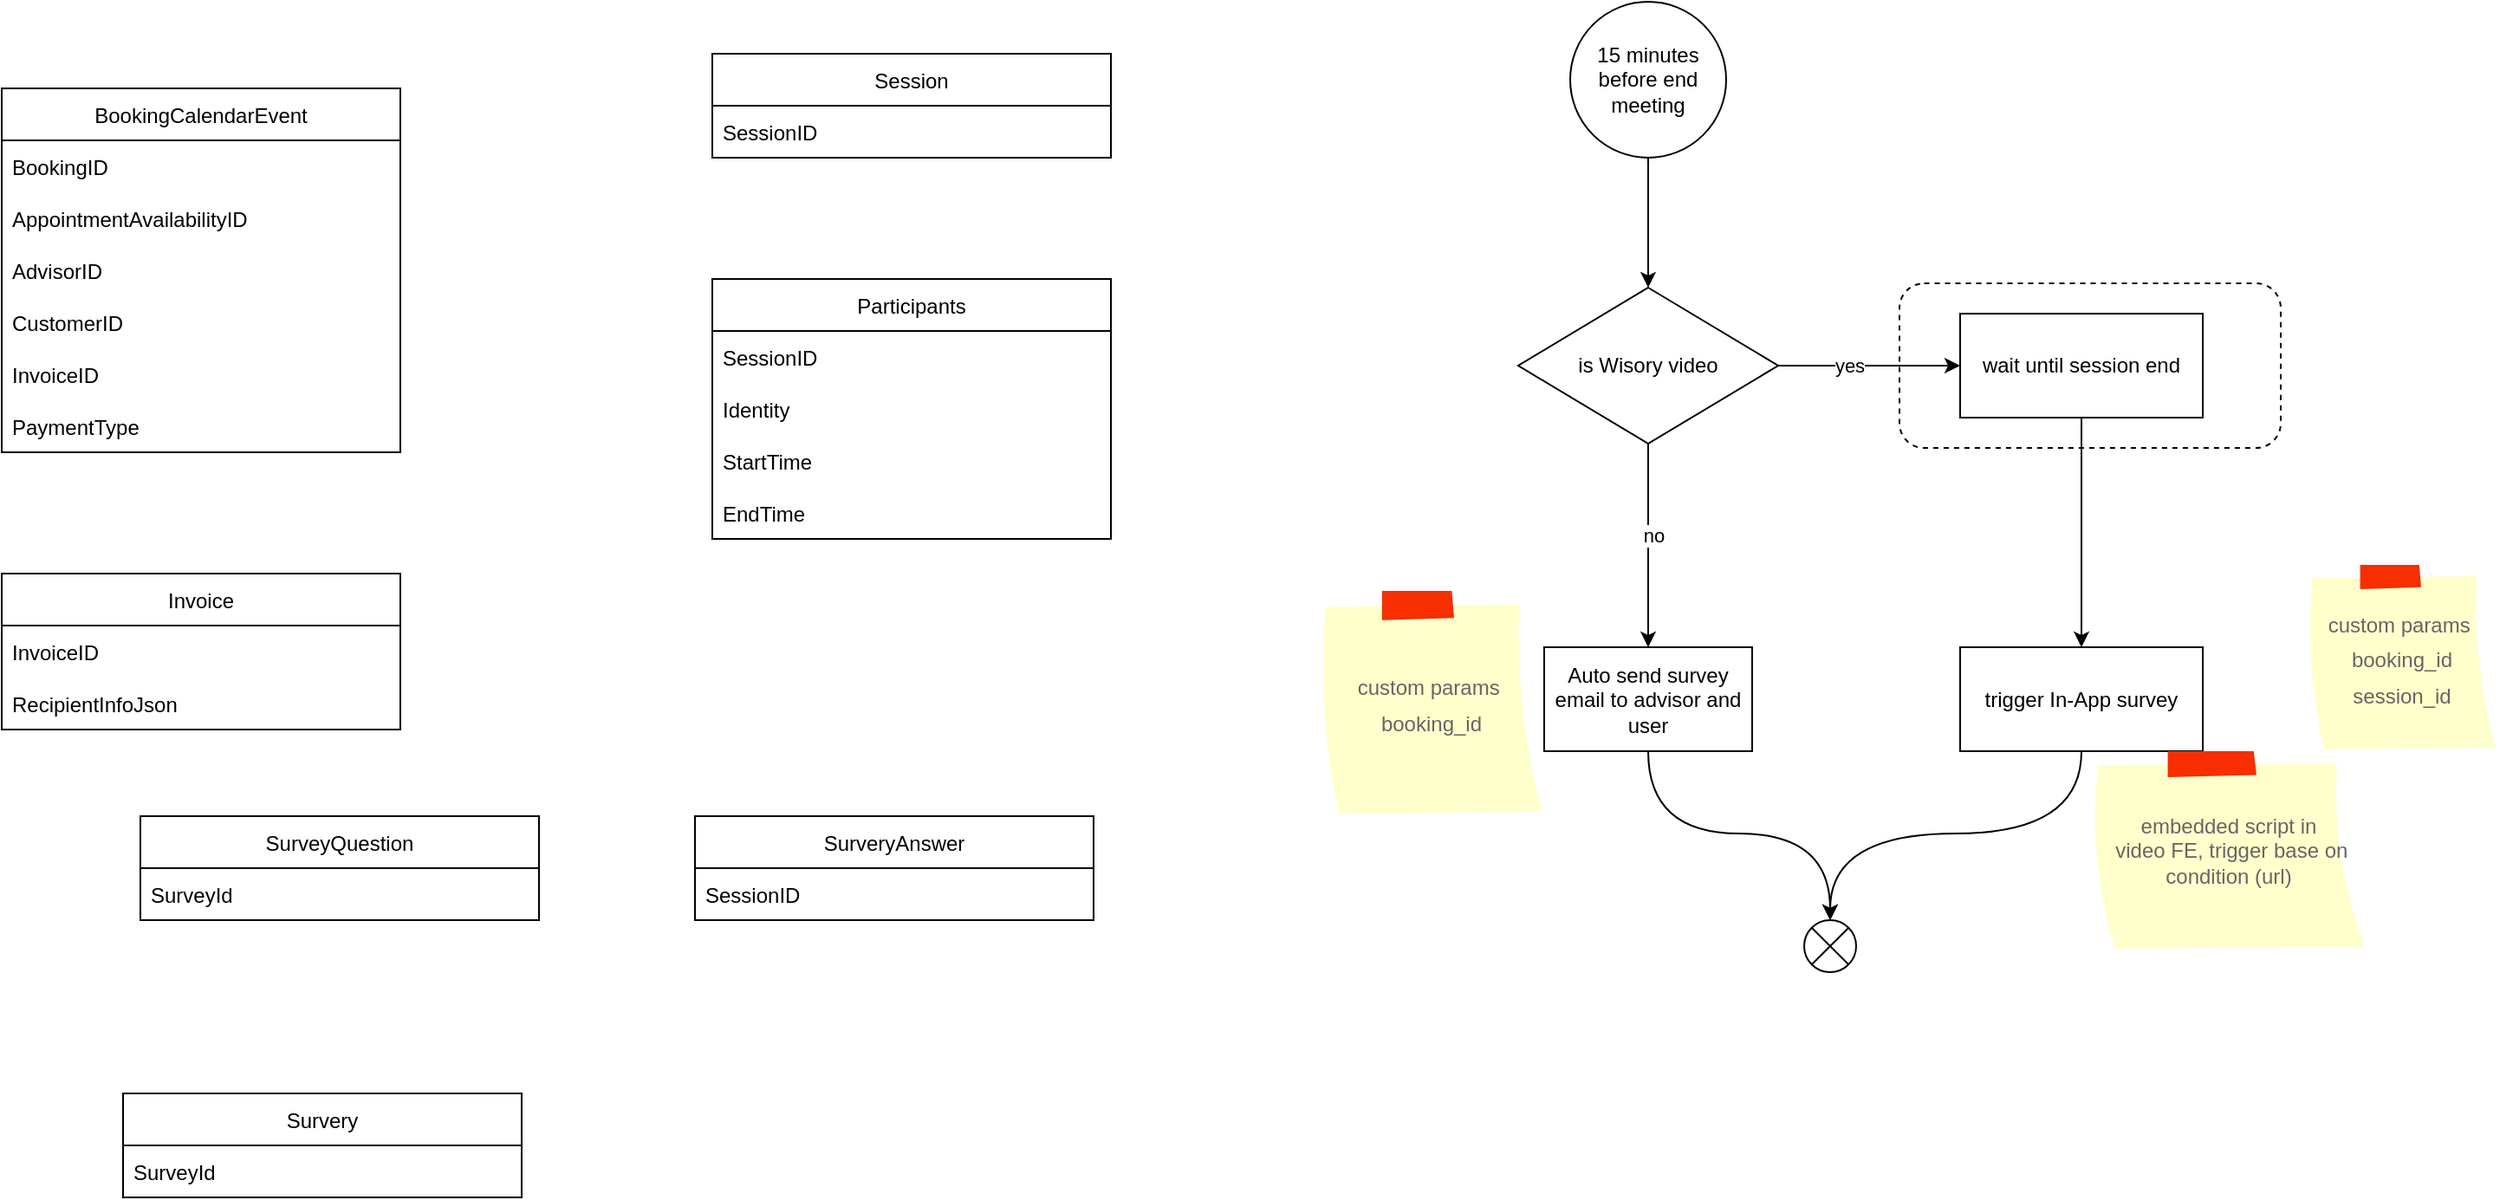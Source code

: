 <mxfile version="17.1.3" type="github">
  <diagram id="lfYgqpBOch2WVpcmcgR3" name="Page-1">
    <mxGraphModel dx="1186" dy="669" grid="1" gridSize="10" guides="1" tooltips="1" connect="1" arrows="1" fold="1" page="1" pageScale="1" pageWidth="850" pageHeight="1100" math="0" shadow="0">
      <root>
        <mxCell id="0" />
        <mxCell id="1" parent="0" />
        <mxCell id="4CbpwEWaP5cOC91pDzxV-26" value="" style="rounded=1;whiteSpace=wrap;html=1;fontSize=12;fontColor=#666666;dashed=1;fillColor=none;" vertex="1" parent="1">
          <mxGeometry x="1165" y="192.5" width="220" height="95" as="geometry" />
        </mxCell>
        <mxCell id="_nOZ630G-RLL8ivHzCJn-2" value="BookingCalendarEvent" style="swimlane;fontStyle=0;childLayout=stackLayout;horizontal=1;startSize=30;horizontalStack=0;resizeParent=1;resizeParentMax=0;resizeLast=0;collapsible=1;marginBottom=0;" parent="1" vertex="1">
          <mxGeometry x="70" y="80" width="230" height="210" as="geometry" />
        </mxCell>
        <mxCell id="_nOZ630G-RLL8ivHzCJn-3" value="BookingID" style="text;strokeColor=none;fillColor=none;align=left;verticalAlign=middle;spacingLeft=4;spacingRight=4;overflow=hidden;points=[[0,0.5],[1,0.5]];portConstraint=eastwest;rotatable=0;" parent="_nOZ630G-RLL8ivHzCJn-2" vertex="1">
          <mxGeometry y="30" width="230" height="30" as="geometry" />
        </mxCell>
        <mxCell id="_nOZ630G-RLL8ivHzCJn-4" value="AppointmentAvailabilityID" style="text;strokeColor=none;fillColor=none;align=left;verticalAlign=middle;spacingLeft=4;spacingRight=4;overflow=hidden;points=[[0,0.5],[1,0.5]];portConstraint=eastwest;rotatable=0;" parent="_nOZ630G-RLL8ivHzCJn-2" vertex="1">
          <mxGeometry y="60" width="230" height="30" as="geometry" />
        </mxCell>
        <mxCell id="_nOZ630G-RLL8ivHzCJn-5" value="AdvisorID" style="text;strokeColor=none;fillColor=none;align=left;verticalAlign=middle;spacingLeft=4;spacingRight=4;overflow=hidden;points=[[0,0.5],[1,0.5]];portConstraint=eastwest;rotatable=0;" parent="_nOZ630G-RLL8ivHzCJn-2" vertex="1">
          <mxGeometry y="90" width="230" height="30" as="geometry" />
        </mxCell>
        <mxCell id="_nOZ630G-RLL8ivHzCJn-10" value="CustomerID" style="text;strokeColor=none;fillColor=none;align=left;verticalAlign=middle;spacingLeft=4;spacingRight=4;overflow=hidden;points=[[0,0.5],[1,0.5]];portConstraint=eastwest;rotatable=0;" parent="_nOZ630G-RLL8ivHzCJn-2" vertex="1">
          <mxGeometry y="120" width="230" height="30" as="geometry" />
        </mxCell>
        <mxCell id="_nOZ630G-RLL8ivHzCJn-11" value="InvoiceID" style="text;strokeColor=none;fillColor=none;align=left;verticalAlign=middle;spacingLeft=4;spacingRight=4;overflow=hidden;points=[[0,0.5],[1,0.5]];portConstraint=eastwest;rotatable=0;" parent="_nOZ630G-RLL8ivHzCJn-2" vertex="1">
          <mxGeometry y="150" width="230" height="30" as="geometry" />
        </mxCell>
        <mxCell id="_nOZ630G-RLL8ivHzCJn-18" value="PaymentType" style="text;strokeColor=none;fillColor=none;align=left;verticalAlign=middle;spacingLeft=4;spacingRight=4;overflow=hidden;points=[[0,0.5],[1,0.5]];portConstraint=eastwest;rotatable=0;" parent="_nOZ630G-RLL8ivHzCJn-2" vertex="1">
          <mxGeometry y="180" width="230" height="30" as="geometry" />
        </mxCell>
        <mxCell id="_nOZ630G-RLL8ivHzCJn-12" value="Invoice" style="swimlane;fontStyle=0;childLayout=stackLayout;horizontal=1;startSize=30;horizontalStack=0;resizeParent=1;resizeParentMax=0;resizeLast=0;collapsible=1;marginBottom=0;" parent="1" vertex="1">
          <mxGeometry x="70" y="360" width="230" height="90" as="geometry" />
        </mxCell>
        <mxCell id="_nOZ630G-RLL8ivHzCJn-13" value="InvoiceID" style="text;strokeColor=none;fillColor=none;align=left;verticalAlign=middle;spacingLeft=4;spacingRight=4;overflow=hidden;points=[[0,0.5],[1,0.5]];portConstraint=eastwest;rotatable=0;" parent="_nOZ630G-RLL8ivHzCJn-12" vertex="1">
          <mxGeometry y="30" width="230" height="30" as="geometry" />
        </mxCell>
        <mxCell id="_nOZ630G-RLL8ivHzCJn-14" value="RecipientInfoJson" style="text;strokeColor=none;fillColor=none;align=left;verticalAlign=middle;spacingLeft=4;spacingRight=4;overflow=hidden;points=[[0,0.5],[1,0.5]];portConstraint=eastwest;rotatable=0;" parent="_nOZ630G-RLL8ivHzCJn-12" vertex="1">
          <mxGeometry y="60" width="230" height="30" as="geometry" />
        </mxCell>
        <mxCell id="_nOZ630G-RLL8ivHzCJn-19" value="Session" style="swimlane;fontStyle=0;childLayout=stackLayout;horizontal=1;startSize=30;horizontalStack=0;resizeParent=1;resizeParentMax=0;resizeLast=0;collapsible=1;marginBottom=0;" parent="1" vertex="1">
          <mxGeometry x="480" y="60" width="230" height="60" as="geometry" />
        </mxCell>
        <mxCell id="_nOZ630G-RLL8ivHzCJn-20" value="SessionID" style="text;strokeColor=none;fillColor=none;align=left;verticalAlign=middle;spacingLeft=4;spacingRight=4;overflow=hidden;points=[[0,0.5],[1,0.5]];portConstraint=eastwest;rotatable=0;" parent="_nOZ630G-RLL8ivHzCJn-19" vertex="1">
          <mxGeometry y="30" width="230" height="30" as="geometry" />
        </mxCell>
        <mxCell id="_nOZ630G-RLL8ivHzCJn-26" value="Participants" style="swimlane;fontStyle=0;childLayout=stackLayout;horizontal=1;startSize=30;horizontalStack=0;resizeParent=1;resizeParentMax=0;resizeLast=0;collapsible=1;marginBottom=0;" parent="1" vertex="1">
          <mxGeometry x="480" y="190" width="230" height="150" as="geometry" />
        </mxCell>
        <mxCell id="_nOZ630G-RLL8ivHzCJn-27" value="SessionID" style="text;strokeColor=none;fillColor=none;align=left;verticalAlign=middle;spacingLeft=4;spacingRight=4;overflow=hidden;points=[[0,0.5],[1,0.5]];portConstraint=eastwest;rotatable=0;" parent="_nOZ630G-RLL8ivHzCJn-26" vertex="1">
          <mxGeometry y="30" width="230" height="30" as="geometry" />
        </mxCell>
        <mxCell id="_nOZ630G-RLL8ivHzCJn-28" value="Identity" style="text;strokeColor=none;fillColor=none;align=left;verticalAlign=middle;spacingLeft=4;spacingRight=4;overflow=hidden;points=[[0,0.5],[1,0.5]];portConstraint=eastwest;rotatable=0;" parent="_nOZ630G-RLL8ivHzCJn-26" vertex="1">
          <mxGeometry y="60" width="230" height="30" as="geometry" />
        </mxCell>
        <mxCell id="_nOZ630G-RLL8ivHzCJn-29" value="StartTime" style="text;strokeColor=none;fillColor=none;align=left;verticalAlign=middle;spacingLeft=4;spacingRight=4;overflow=hidden;points=[[0,0.5],[1,0.5]];portConstraint=eastwest;rotatable=0;" parent="_nOZ630G-RLL8ivHzCJn-26" vertex="1">
          <mxGeometry y="90" width="230" height="30" as="geometry" />
        </mxCell>
        <mxCell id="_nOZ630G-RLL8ivHzCJn-30" value="EndTime" style="text;strokeColor=none;fillColor=none;align=left;verticalAlign=middle;spacingLeft=4;spacingRight=4;overflow=hidden;points=[[0,0.5],[1,0.5]];portConstraint=eastwest;rotatable=0;" parent="_nOZ630G-RLL8ivHzCJn-26" vertex="1">
          <mxGeometry y="120" width="230" height="30" as="geometry" />
        </mxCell>
        <mxCell id="_nOZ630G-RLL8ivHzCJn-32" value="SurveyQuestion" style="swimlane;fontStyle=0;childLayout=stackLayout;horizontal=1;startSize=30;horizontalStack=0;resizeParent=1;resizeParentMax=0;resizeLast=0;collapsible=1;marginBottom=0;" parent="1" vertex="1">
          <mxGeometry x="150" y="500" width="230" height="60" as="geometry" />
        </mxCell>
        <mxCell id="_nOZ630G-RLL8ivHzCJn-33" value="SurveyId" style="text;strokeColor=none;fillColor=none;align=left;verticalAlign=middle;spacingLeft=4;spacingRight=4;overflow=hidden;points=[[0,0.5],[1,0.5]];portConstraint=eastwest;rotatable=0;" parent="_nOZ630G-RLL8ivHzCJn-32" vertex="1">
          <mxGeometry y="30" width="230" height="30" as="geometry" />
        </mxCell>
        <mxCell id="_nOZ630G-RLL8ivHzCJn-34" value="SurveryAnswer" style="swimlane;fontStyle=0;childLayout=stackLayout;horizontal=1;startSize=30;horizontalStack=0;resizeParent=1;resizeParentMax=0;resizeLast=0;collapsible=1;marginBottom=0;" parent="1" vertex="1">
          <mxGeometry x="470" y="500" width="230" height="60" as="geometry" />
        </mxCell>
        <mxCell id="_nOZ630G-RLL8ivHzCJn-35" value="SessionID" style="text;strokeColor=none;fillColor=none;align=left;verticalAlign=middle;spacingLeft=4;spacingRight=4;overflow=hidden;points=[[0,0.5],[1,0.5]];portConstraint=eastwest;rotatable=0;" parent="_nOZ630G-RLL8ivHzCJn-34" vertex="1">
          <mxGeometry y="30" width="230" height="30" as="geometry" />
        </mxCell>
        <mxCell id="_nOZ630G-RLL8ivHzCJn-37" value="Survery" style="swimlane;fontStyle=0;childLayout=stackLayout;horizontal=1;startSize=30;horizontalStack=0;resizeParent=1;resizeParentMax=0;resizeLast=0;collapsible=1;marginBottom=0;" parent="1" vertex="1">
          <mxGeometry x="140" y="660" width="230" height="60" as="geometry" />
        </mxCell>
        <mxCell id="_nOZ630G-RLL8ivHzCJn-38" value="SurveyId" style="text;strokeColor=none;fillColor=none;align=left;verticalAlign=middle;spacingLeft=4;spacingRight=4;overflow=hidden;points=[[0,0.5],[1,0.5]];portConstraint=eastwest;rotatable=0;" parent="_nOZ630G-RLL8ivHzCJn-37" vertex="1">
          <mxGeometry y="30" width="230" height="30" as="geometry" />
        </mxCell>
        <mxCell id="4CbpwEWaP5cOC91pDzxV-5" style="edgeStyle=orthogonalEdgeStyle;orthogonalLoop=1;jettySize=auto;html=1;curved=1;" edge="1" parent="1" source="4CbpwEWaP5cOC91pDzxV-3" target="4CbpwEWaP5cOC91pDzxV-4">
          <mxGeometry relative="1" as="geometry" />
        </mxCell>
        <mxCell id="4CbpwEWaP5cOC91pDzxV-3" value="15 minutes before end meeting" style="ellipse;whiteSpace=wrap;html=1;aspect=fixed;" vertex="1" parent="1">
          <mxGeometry x="975" y="30" width="90" height="90" as="geometry" />
        </mxCell>
        <mxCell id="4CbpwEWaP5cOC91pDzxV-7" value="" style="edgeStyle=orthogonalEdgeStyle;orthogonalLoop=1;jettySize=auto;html=1;curved=1;" edge="1" parent="1" source="4CbpwEWaP5cOC91pDzxV-4" target="4CbpwEWaP5cOC91pDzxV-6">
          <mxGeometry relative="1" as="geometry" />
        </mxCell>
        <mxCell id="4CbpwEWaP5cOC91pDzxV-10" value="yes" style="edgeLabel;html=1;align=center;verticalAlign=middle;resizable=0;points=[];" vertex="1" connectable="0" parent="4CbpwEWaP5cOC91pDzxV-7">
          <mxGeometry x="-0.233" y="1" relative="1" as="geometry">
            <mxPoint y="1" as="offset" />
          </mxGeometry>
        </mxCell>
        <mxCell id="4CbpwEWaP5cOC91pDzxV-9" value="" style="edgeStyle=orthogonalEdgeStyle;orthogonalLoop=1;jettySize=auto;html=1;curved=1;" edge="1" parent="1" source="4CbpwEWaP5cOC91pDzxV-4" target="4CbpwEWaP5cOC91pDzxV-8">
          <mxGeometry relative="1" as="geometry" />
        </mxCell>
        <mxCell id="4CbpwEWaP5cOC91pDzxV-11" value="no" style="edgeLabel;html=1;align=center;verticalAlign=middle;resizable=0;points=[];" vertex="1" connectable="0" parent="4CbpwEWaP5cOC91pDzxV-9">
          <mxGeometry x="-0.1" y="3" relative="1" as="geometry">
            <mxPoint as="offset" />
          </mxGeometry>
        </mxCell>
        <mxCell id="4CbpwEWaP5cOC91pDzxV-4" value="is Wisory video" style="rhombus;whiteSpace=wrap;html=1;" vertex="1" parent="1">
          <mxGeometry x="945" y="195" width="150" height="90" as="geometry" />
        </mxCell>
        <mxCell id="4CbpwEWaP5cOC91pDzxV-14" value="" style="edgeStyle=orthogonalEdgeStyle;orthogonalLoop=1;jettySize=auto;html=1;curved=1;" edge="1" parent="1" source="4CbpwEWaP5cOC91pDzxV-6" target="4CbpwEWaP5cOC91pDzxV-13">
          <mxGeometry relative="1" as="geometry" />
        </mxCell>
        <mxCell id="4CbpwEWaP5cOC91pDzxV-6" value="wait until session end" style="whiteSpace=wrap;html=1;" vertex="1" parent="1">
          <mxGeometry x="1200" y="210" width="140" height="60" as="geometry" />
        </mxCell>
        <mxCell id="4CbpwEWaP5cOC91pDzxV-22" style="edgeStyle=orthogonalEdgeStyle;orthogonalLoop=1;jettySize=auto;html=1;entryX=0.5;entryY=0;entryDx=0;entryDy=0;fontSize=12;fontColor=#666666;curved=1;" edge="1" parent="1" source="4CbpwEWaP5cOC91pDzxV-8" target="4CbpwEWaP5cOC91pDzxV-21">
          <mxGeometry relative="1" as="geometry">
            <Array as="points">
              <mxPoint x="1020" y="510" />
              <mxPoint x="1125" y="510" />
            </Array>
          </mxGeometry>
        </mxCell>
        <mxCell id="4CbpwEWaP5cOC91pDzxV-8" value="Auto send survey email to advisor and user" style="whiteSpace=wrap;html=1;" vertex="1" parent="1">
          <mxGeometry x="960" y="402.5" width="120" height="60" as="geometry" />
        </mxCell>
        <mxCell id="4CbpwEWaP5cOC91pDzxV-23" style="edgeStyle=orthogonalEdgeStyle;orthogonalLoop=1;jettySize=auto;html=1;entryX=0.5;entryY=0;entryDx=0;entryDy=0;fontSize=12;fontColor=#666666;curved=1;" edge="1" parent="1" source="4CbpwEWaP5cOC91pDzxV-13" target="4CbpwEWaP5cOC91pDzxV-21">
          <mxGeometry relative="1" as="geometry">
            <Array as="points">
              <mxPoint x="1270" y="510" />
              <mxPoint x="1125" y="510" />
            </Array>
          </mxGeometry>
        </mxCell>
        <mxCell id="4CbpwEWaP5cOC91pDzxV-13" value="trigger In-App survey" style="whiteSpace=wrap;html=1;" vertex="1" parent="1">
          <mxGeometry x="1200" y="402.5" width="140" height="60" as="geometry" />
        </mxCell>
        <mxCell id="4CbpwEWaP5cOC91pDzxV-15" value="&lt;font style=&quot;font-size: 12px&quot;&gt;embedded&amp;nbsp;script in&lt;br&gt;&amp;nbsp;video FE, trigger base on condition (url)&lt;/font&gt;" style="strokeWidth=1;shadow=0;dashed=0;align=center;html=1;shape=mxgraph.mockup.text.stickyNote2;fontColor=#666666;mainText=;fontSize=10;whiteSpace=wrap;fillColor=#ffffcc;strokeColor=#F62E00;" vertex="1" parent="1">
          <mxGeometry x="1275" y="462.5" width="160" height="115" as="geometry" />
        </mxCell>
        <mxCell id="4CbpwEWaP5cOC91pDzxV-17" value="&lt;font style=&quot;font-size: 12px&quot;&gt;custom params&amp;nbsp;&lt;br&gt;booking_id&lt;/font&gt;" style="strokeWidth=1;shadow=0;dashed=0;align=center;html=1;shape=mxgraph.mockup.text.stickyNote2;fontColor=#666666;mainText=;fontSize=17;whiteSpace=wrap;fillColor=#ffffcc;strokeColor=#F62E00;" vertex="1" parent="1">
          <mxGeometry x="830" y="370" width="130" height="130" as="geometry" />
        </mxCell>
        <mxCell id="4CbpwEWaP5cOC91pDzxV-18" value="&lt;font style=&quot;font-size: 12px&quot;&gt;custom params&amp;nbsp;&lt;br&gt;booking_id&lt;br&gt;session_id&lt;br&gt;&lt;/font&gt;" style="strokeWidth=1;shadow=0;dashed=0;align=center;html=1;shape=mxgraph.mockup.text.stickyNote2;fontColor=#666666;mainText=;fontSize=17;whiteSpace=wrap;fillColor=#ffffcc;strokeColor=#F62E00;" vertex="1" parent="1">
          <mxGeometry x="1400" y="355" width="110" height="107.5" as="geometry" />
        </mxCell>
        <mxCell id="4CbpwEWaP5cOC91pDzxV-21" value="" style="shape=sumEllipse;perimeter=ellipsePerimeter;whiteSpace=wrap;html=1;backgroundOutline=1;fontSize=12;fontColor=#666666;" vertex="1" parent="1">
          <mxGeometry x="1110" y="560" width="30" height="30" as="geometry" />
        </mxCell>
      </root>
    </mxGraphModel>
  </diagram>
</mxfile>
